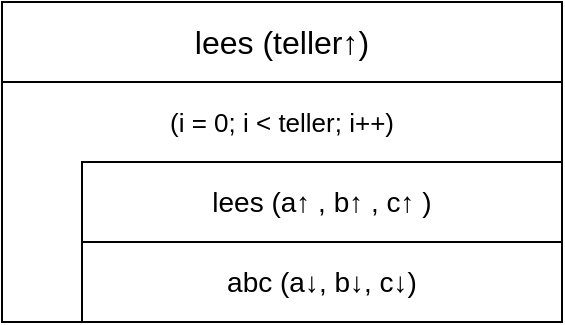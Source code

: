 <mxfile version="16.6.2" type="github" pages="2">
  <diagram id="mgLB0s4HLxwSc7GpkbEI" name="Page-1">
    <mxGraphModel dx="782" dy="240" grid="1" gridSize="10" guides="1" tooltips="1" connect="1" arrows="1" fold="1" page="1" pageScale="1" pageWidth="827" pageHeight="1169" math="0" shadow="0">
      <root>
        <mxCell id="0" />
        <mxCell id="1" parent="0" />
        <mxCell id="HfHiG6YTkApRB3kaNFOM-1" value="&lt;font style=&quot;font-size: 16px&quot;&gt;lees (teller↑)&lt;/font&gt;" style="rounded=0;whiteSpace=wrap;html=1;fontFamily=Helvetica;fontSize=8;" vertex="1" parent="1">
          <mxGeometry x="280" y="600" width="280" height="40" as="geometry" />
        </mxCell>
        <mxCell id="HfHiG6YTkApRB3kaNFOM-2" value="" style="shape=corner;whiteSpace=wrap;html=1;fontFamily=Helvetica;fontSize=8;dx=40;dy=40;" vertex="1" parent="1">
          <mxGeometry x="280" y="640" width="280" height="120" as="geometry" />
        </mxCell>
        <mxCell id="HfHiG6YTkApRB3kaNFOM-3" value="&lt;font style=&quot;font-size: 13px&quot;&gt;(i = 0; i &amp;lt; teller; i++)&lt;/font&gt;" style="text;html=1;strokeColor=none;fillColor=none;align=center;verticalAlign=middle;whiteSpace=wrap;rounded=0;fontFamily=Helvetica;fontSize=8;" vertex="1" parent="1">
          <mxGeometry x="280" y="640" width="280" height="40" as="geometry" />
        </mxCell>
        <mxCell id="HfHiG6YTkApRB3kaNFOM-4" value="&lt;font style=&quot;font-size: 14px&quot;&gt;lees (a↑ , b↑ , c↑ )&lt;/font&gt;" style="rounded=0;whiteSpace=wrap;html=1;fontFamily=Helvetica;fontSize=8;" vertex="1" parent="1">
          <mxGeometry x="320" y="680" width="240" height="40" as="geometry" />
        </mxCell>
        <mxCell id="HfHiG6YTkApRB3kaNFOM-5" value="&lt;font style=&quot;font-size: 14px&quot;&gt;abc (a↓, b↓, c↓)&lt;/font&gt;" style="rounded=0;whiteSpace=wrap;html=1;fontFamily=Helvetica;fontSize=8;" vertex="1" parent="1">
          <mxGeometry x="320" y="720" width="240" height="40" as="geometry" />
        </mxCell>
      </root>
    </mxGraphModel>
  </diagram>
  <diagram id="lwG5Gyvpnl5EhbuXViRl" name="Page-2">
    <mxGraphModel dx="782" dy="240" grid="1" gridSize="10" guides="1" tooltips="1" connect="1" arrows="1" fold="1" page="1" pageScale="1" pageWidth="827" pageHeight="1169" math="0" shadow="0">
      <root>
        <mxCell id="92eFugplUBDW9yLBI8M5-0" />
        <mxCell id="92eFugplUBDW9yLBI8M5-1" parent="92eFugplUBDW9yLBI8M5-0" />
        <mxCell id="8ocjLTKJYFFngIyYSCSY-0" value="discr := discriminant(a&lt;span style=&quot;color: rgb(32 , 33 , 36) ; font-family: &amp;#34;arial&amp;#34; , sans-serif ; font-size: 16px ; text-align: left ; background-color: rgb(255 , 255 , 255)&quot;&gt;↓&lt;/span&gt;, b&lt;span style=&quot;color: rgb(32 , 33 , 36) ; font-family: &amp;#34;arial&amp;#34; , sans-serif ; font-size: 16px ; text-align: left ; background-color: rgb(255 , 255 , 255)&quot;&gt;↓&lt;/span&gt;, c&lt;span style=&quot;color: rgb(32 , 33 , 36) ; font-family: &amp;#34;arial&amp;#34; , sans-serif ; font-size: 16px ; text-align: left ; background-color: rgb(255 , 255 , 255)&quot;&gt;↓&lt;/span&gt;)" style="rounded=0;whiteSpace=wrap;html=1;" vertex="1" parent="92eFugplUBDW9yLBI8M5-1">
          <mxGeometry x="40" y="120" width="640" height="40" as="geometry" />
        </mxCell>
        <mxCell id="8ocjLTKJYFFngIyYSCSY-1" value="" style="rounded=0;whiteSpace=wrap;html=1;" vertex="1" parent="92eFugplUBDW9yLBI8M5-1">
          <mxGeometry x="40" y="160" width="640" height="40" as="geometry" />
        </mxCell>
        <mxCell id="8ocjLTKJYFFngIyYSCSY-2" value="" style="triangle;whiteSpace=wrap;html=1;rotation=90;" vertex="1" parent="92eFugplUBDW9yLBI8M5-1">
          <mxGeometry x="337.78" y="-140.72" width="43.5" height="642.95" as="geometry" />
        </mxCell>
        <mxCell id="8ocjLTKJYFFngIyYSCSY-3" value="discr &amp;lt; 0" style="text;html=1;strokeColor=none;fillColor=none;align=center;verticalAlign=middle;whiteSpace=wrap;rounded=0;" vertex="1" parent="92eFugplUBDW9yLBI8M5-1">
          <mxGeometry x="330" y="160" width="60" height="30" as="geometry" />
        </mxCell>
        <mxCell id="8ocjLTKJYFFngIyYSCSY-4" value="Ja" style="text;html=1;strokeColor=none;fillColor=none;align=center;verticalAlign=middle;whiteSpace=wrap;rounded=0;" vertex="1" parent="92eFugplUBDW9yLBI8M5-1">
          <mxGeometry x="40" y="170" width="60" height="30" as="geometry" />
        </mxCell>
        <mxCell id="8ocjLTKJYFFngIyYSCSY-5" value="Nee" style="text;html=1;strokeColor=none;fillColor=none;align=center;verticalAlign=middle;whiteSpace=wrap;rounded=0;" vertex="1" parent="92eFugplUBDW9yLBI8M5-1">
          <mxGeometry x="620" y="170" width="60" height="30" as="geometry" />
        </mxCell>
        <mxCell id="8ocjLTKJYFFngIyYSCSY-6" value="&lt;div style=&quot;text-align: left&quot;&gt;&lt;span&gt;&lt;font style=&quot;font-size: 12px&quot;&gt;toon(a&lt;/font&gt;&lt;/span&gt;&lt;span&gt;↓, b&lt;/span&gt;&lt;span&gt;↓, c&lt;/span&gt;&lt;span&gt;↓)&lt;/span&gt;&lt;/div&gt;" style="rounded=0;whiteSpace=wrap;html=1;" vertex="1" parent="92eFugplUBDW9yLBI8M5-1">
          <mxGeometry x="40" y="200" width="310" height="160" as="geometry" />
        </mxCell>
        <mxCell id="8ocjLTKJYFFngIyYSCSY-7" value="" style="rounded=0;whiteSpace=wrap;html=1;" vertex="1" parent="92eFugplUBDW9yLBI8M5-1">
          <mxGeometry x="350" y="200.01" width="330" height="40" as="geometry" />
        </mxCell>
        <mxCell id="8ocjLTKJYFFngIyYSCSY-8" value="" style="triangle;whiteSpace=wrap;html=1;fontFamily=Helvetica;fontSize=12;rotation=90;" vertex="1" parent="92eFugplUBDW9yLBI8M5-1">
          <mxGeometry x="493.13" y="55.63" width="40" height="328.75" as="geometry" />
        </mxCell>
        <mxCell id="8ocjLTKJYFFngIyYSCSY-9" value="&lt;font style=&quot;font-size: 11px&quot;&gt;discr == 0&lt;/font&gt;" style="text;html=1;strokeColor=none;fillColor=none;align=center;verticalAlign=middle;whiteSpace=wrap;rounded=0;fontFamily=Helvetica;fontSize=8;" vertex="1" parent="92eFugplUBDW9yLBI8M5-1">
          <mxGeometry x="483.13" y="205.01" width="60" height="30" as="geometry" />
        </mxCell>
        <mxCell id="8ocjLTKJYFFngIyYSCSY-10" value="&lt;font style=&quot;font-size: 11px&quot;&gt;Ja&lt;/font&gt;" style="text;html=1;strokeColor=none;fillColor=none;align=center;verticalAlign=middle;whiteSpace=wrap;rounded=0;fontFamily=Helvetica;fontSize=8;" vertex="1" parent="92eFugplUBDW9yLBI8M5-1">
          <mxGeometry x="620" y="210.01" width="60" height="30" as="geometry" />
        </mxCell>
        <mxCell id="8ocjLTKJYFFngIyYSCSY-11" value="&lt;font style=&quot;font-size: 11px&quot;&gt;Nee&lt;/font&gt;" style="text;html=1;strokeColor=none;fillColor=none;align=center;verticalAlign=middle;whiteSpace=wrap;rounded=0;fontFamily=Helvetica;fontSize=8;" vertex="1" parent="92eFugplUBDW9yLBI8M5-1">
          <mxGeometry x="350" y="210.01" width="60" height="30" as="geometry" />
        </mxCell>
        <mxCell id="8ocjLTKJYFFngIyYSCSY-12" value="&lt;font style=&quot;font-size: 10px&quot;&gt;oplossing1 := (-b+sqrt(discr))/(2*a)&lt;/font&gt;" style="rounded=0;whiteSpace=wrap;html=1;fontFamily=Helvetica;fontSize=8;" vertex="1" parent="92eFugplUBDW9yLBI8M5-1">
          <mxGeometry x="520" y="240.01" width="160" height="40" as="geometry" />
        </mxCell>
        <mxCell id="8ocjLTKJYFFngIyYSCSY-13" value="&lt;font style=&quot;font-size: 14px&quot;&gt;oplossing := -b/(2*a)&lt;/font&gt;" style="rounded=0;whiteSpace=wrap;html=1;fontFamily=Helvetica;fontSize=8;" vertex="1" parent="92eFugplUBDW9yLBI8M5-1">
          <mxGeometry x="350" y="240.01" width="170" height="40" as="geometry" />
        </mxCell>
        <mxCell id="8ocjLTKJYFFngIyYSCSY-14" value="&lt;font style=&quot;font-size: 13px&quot;&gt;toon(a&lt;span style=&quot;text-align: left&quot;&gt;↓, b&lt;/span&gt;&lt;span style=&quot;text-align: left&quot;&gt;↓, c&lt;/span&gt;&lt;span style=&quot;text-align: left&quot;&gt;↓, oplossing&lt;/span&gt;&lt;span style=&quot;text-align: left&quot;&gt;↓)&lt;/span&gt;&lt;/font&gt;" style="rounded=0;whiteSpace=wrap;html=1;fontFamily=Helvetica;fontSize=8;" vertex="1" parent="92eFugplUBDW9yLBI8M5-1">
          <mxGeometry x="350" y="280.01" width="170" height="80" as="geometry" />
        </mxCell>
        <mxCell id="8ocjLTKJYFFngIyYSCSY-15" value="&lt;font style=&quot;font-size: 10px&quot;&gt;oplossing2 := (-b-sqrt(discr))/(2*a)&lt;/font&gt;" style="rounded=0;whiteSpace=wrap;html=1;fontFamily=Helvetica;fontSize=6;" vertex="1" parent="92eFugplUBDW9yLBI8M5-1">
          <mxGeometry x="520" y="280.01" width="160" height="40" as="geometry" />
        </mxCell>
        <mxCell id="8ocjLTKJYFFngIyYSCSY-16" value="&lt;font style=&quot;font-size: 8px&quot;&gt;toon(a&lt;span style=&quot;text-align: left&quot;&gt;↓, b&lt;/span&gt;&lt;span style=&quot;text-align: left&quot;&gt;↓,c&lt;/span&gt;&lt;span style=&quot;text-align: left&quot;&gt;↓,oplossing1&lt;/span&gt;&lt;span style=&quot;text-align: left&quot;&gt;↓,&lt;/span&gt;&lt;span style=&quot;text-align: left&quot;&gt;oplossing2&lt;/span&gt;&lt;span style=&quot;text-align: left&quot;&gt;↓&lt;/span&gt;&lt;span style=&quot;text-align: left&quot;&gt;)&lt;/span&gt;&lt;/font&gt;" style="rounded=0;whiteSpace=wrap;html=1;fontFamily=Helvetica;fontSize=8;" vertex="1" parent="92eFugplUBDW9yLBI8M5-1">
          <mxGeometry x="520" y="320.01" width="160" height="40" as="geometry" />
        </mxCell>
      </root>
    </mxGraphModel>
  </diagram>
</mxfile>
